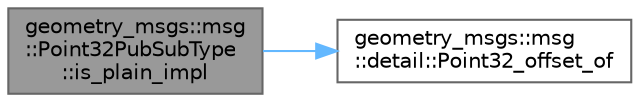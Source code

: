 digraph "geometry_msgs::msg::Point32PubSubType::is_plain_impl"
{
 // INTERACTIVE_SVG=YES
 // LATEX_PDF_SIZE
  bgcolor="transparent";
  edge [fontname=Helvetica,fontsize=10,labelfontname=Helvetica,labelfontsize=10];
  node [fontname=Helvetica,fontsize=10,shape=box,height=0.2,width=0.4];
  rankdir="LR";
  Node1 [id="Node000001",label="geometry_msgs::msg\l::Point32PubSubType\l::is_plain_impl",height=0.2,width=0.4,color="gray40", fillcolor="grey60", style="filled", fontcolor="black",tooltip=" "];
  Node1 -> Node2 [id="edge1_Node000001_Node000002",color="steelblue1",style="solid",tooltip=" "];
  Node2 [id="Node000002",label="geometry_msgs::msg\l::detail::Point32_offset_of",height=0.2,width=0.4,color="grey40", fillcolor="white", style="filled",URL="$d6/dea/namespacegeometry__msgs_1_1msg_1_1detail.html#aea20f60d5a1ad1e50da41d1299d21aaa",tooltip=" "];
}
